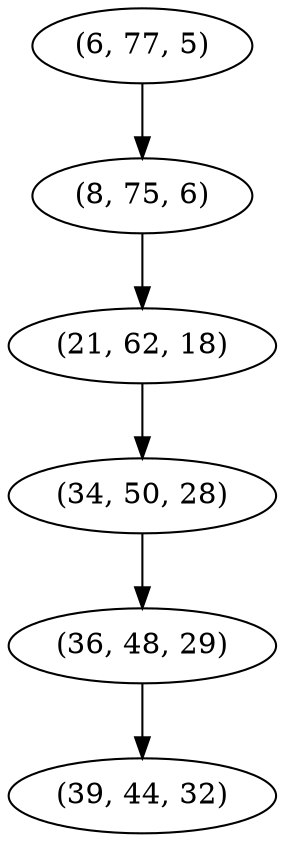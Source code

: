 digraph tree {
    "(6, 77, 5)";
    "(8, 75, 6)";
    "(21, 62, 18)";
    "(34, 50, 28)";
    "(36, 48, 29)";
    "(39, 44, 32)";
    "(6, 77, 5)" -> "(8, 75, 6)";
    "(8, 75, 6)" -> "(21, 62, 18)";
    "(21, 62, 18)" -> "(34, 50, 28)";
    "(34, 50, 28)" -> "(36, 48, 29)";
    "(36, 48, 29)" -> "(39, 44, 32)";
}
